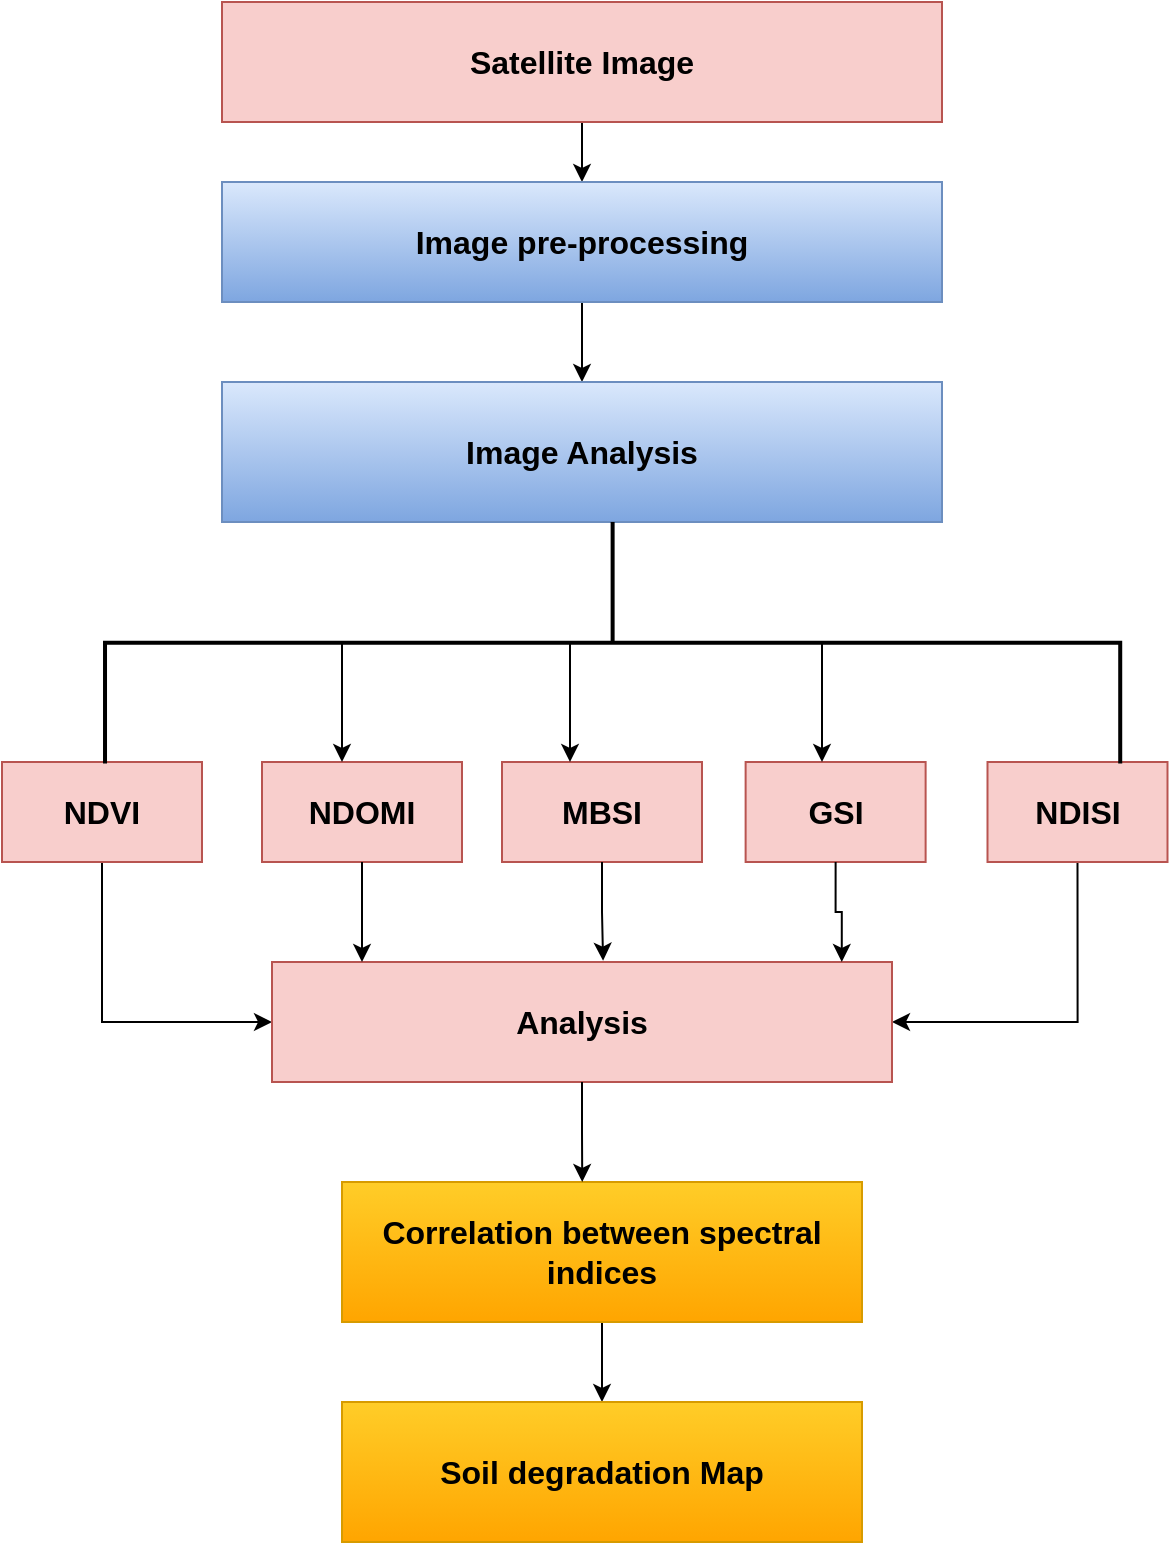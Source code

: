 <mxfile version="24.7.13">
  <diagram name="Page-1" id="58UBv90gL8MjTvQ0BdN7">
    <mxGraphModel dx="1032" dy="501" grid="1" gridSize="10" guides="1" tooltips="1" connect="1" arrows="1" fold="1" page="1" pageScale="1" pageWidth="827" pageHeight="1169" math="0" shadow="0">
      <root>
        <mxCell id="0" />
        <mxCell id="1" parent="0" />
        <mxCell id="U_juzYRr8GewKVmxgIOD-14" style="edgeStyle=orthogonalEdgeStyle;rounded=0;orthogonalLoop=1;jettySize=auto;html=1;exitX=0.5;exitY=1;exitDx=0;exitDy=0;" parent="1" source="U_juzYRr8GewKVmxgIOD-2" target="U_juzYRr8GewKVmxgIOD-3" edge="1">
          <mxGeometry relative="1" as="geometry" />
        </mxCell>
        <mxCell id="U_juzYRr8GewKVmxgIOD-2" value="&lt;font style=&quot;font-size: 16px;&quot;&gt;&lt;b&gt;Satellite Image&lt;/b&gt;&lt;/font&gt;" style="rounded=0;whiteSpace=wrap;html=1;fillColor=#f8cecc;strokeColor=#b85450;" parent="1" vertex="1">
          <mxGeometry x="240" y="180" width="360" height="60" as="geometry" />
        </mxCell>
        <mxCell id="U_juzYRr8GewKVmxgIOD-15" style="edgeStyle=orthogonalEdgeStyle;rounded=0;orthogonalLoop=1;jettySize=auto;html=1;exitX=0.5;exitY=1;exitDx=0;exitDy=0;" parent="1" source="U_juzYRr8GewKVmxgIOD-3" target="U_juzYRr8GewKVmxgIOD-4" edge="1">
          <mxGeometry relative="1" as="geometry" />
        </mxCell>
        <mxCell id="U_juzYRr8GewKVmxgIOD-3" value="&lt;font style=&quot;font-size: 16px;&quot;&gt;&lt;b&gt;Image pre-processing&lt;/b&gt;&lt;/font&gt;" style="rounded=0;whiteSpace=wrap;html=1;fillColor=#dae8fc;strokeColor=#6c8ebf;gradientColor=#7ea6e0;" parent="1" vertex="1">
          <mxGeometry x="240" y="270" width="360" height="60" as="geometry" />
        </mxCell>
        <mxCell id="U_juzYRr8GewKVmxgIOD-4" value="&lt;font style=&quot;font-size: 16px;&quot;&gt;&lt;b&gt;Image Analysis&lt;/b&gt;&lt;/font&gt;" style="rounded=0;whiteSpace=wrap;html=1;fillColor=#dae8fc;strokeColor=#6c8ebf;gradientColor=#7ea6e0;" parent="1" vertex="1">
          <mxGeometry x="240" y="370" width="360" height="70" as="geometry" />
        </mxCell>
        <mxCell id="U_juzYRr8GewKVmxgIOD-5" value="&lt;font style=&quot;font-size: 16px;&quot;&gt;&lt;b&gt;NDOMI&lt;/b&gt;&lt;/font&gt;" style="rounded=0;whiteSpace=wrap;html=1;fillColor=#f8cecc;strokeColor=#b85450;" parent="1" vertex="1">
          <mxGeometry x="260" y="560" width="100" height="50" as="geometry" />
        </mxCell>
        <mxCell id="b1wOySysg9WmNA8sPAV4-6" style="edgeStyle=orthogonalEdgeStyle;rounded=0;orthogonalLoop=1;jettySize=auto;html=1;exitX=0.5;exitY=1;exitDx=0;exitDy=0;entryX=0;entryY=0.5;entryDx=0;entryDy=0;" edge="1" parent="1" source="U_juzYRr8GewKVmxgIOD-7" target="b1wOySysg9WmNA8sPAV4-1">
          <mxGeometry relative="1" as="geometry" />
        </mxCell>
        <mxCell id="U_juzYRr8GewKVmxgIOD-7" value="&lt;font style=&quot;font-size: 16px;&quot;&gt;&lt;b&gt;NDVI&lt;/b&gt;&lt;/font&gt;" style="rounded=0;whiteSpace=wrap;html=1;fillColor=#f8cecc;strokeColor=#b85450;" parent="1" vertex="1">
          <mxGeometry x="130" y="560" width="100" height="50" as="geometry" />
        </mxCell>
        <mxCell id="U_juzYRr8GewKVmxgIOD-8" value="&lt;font style=&quot;font-size: 16px;&quot;&gt;&lt;b&gt;GSI&lt;/b&gt;&lt;/font&gt;" style="rounded=0;whiteSpace=wrap;html=1;fillColor=#f8cecc;strokeColor=#b85450;" parent="1" vertex="1">
          <mxGeometry x="501.81" y="560" width="90" height="50" as="geometry" />
        </mxCell>
        <mxCell id="U_juzYRr8GewKVmxgIOD-9" value="&lt;font style=&quot;font-size: 16px;&quot;&gt;&lt;b&gt;MBSI&lt;/b&gt;&lt;/font&gt;" style="rounded=0;whiteSpace=wrap;html=1;fillColor=#f8cecc;strokeColor=#b85450;" parent="1" vertex="1">
          <mxGeometry x="380" y="560" width="100" height="50" as="geometry" />
        </mxCell>
        <mxCell id="b1wOySysg9WmNA8sPAV4-2" style="edgeStyle=orthogonalEdgeStyle;rounded=0;orthogonalLoop=1;jettySize=auto;html=1;exitX=0.5;exitY=1;exitDx=0;exitDy=0;entryX=1;entryY=0.5;entryDx=0;entryDy=0;" edge="1" parent="1" source="U_juzYRr8GewKVmxgIOD-10" target="b1wOySysg9WmNA8sPAV4-1">
          <mxGeometry relative="1" as="geometry">
            <Array as="points">
              <mxPoint x="668" y="690" />
            </Array>
          </mxGeometry>
        </mxCell>
        <mxCell id="U_juzYRr8GewKVmxgIOD-10" value="&lt;font style=&quot;font-size: 16px;&quot;&gt;&lt;b&gt;NDISI&lt;/b&gt;&lt;/font&gt;" style="rounded=0;whiteSpace=wrap;html=1;fillColor=#f8cecc;strokeColor=#b85450;" parent="1" vertex="1">
          <mxGeometry x="622.75" y="560" width="90" height="50" as="geometry" />
        </mxCell>
        <mxCell id="b1wOySysg9WmNA8sPAV4-17" style="edgeStyle=orthogonalEdgeStyle;rounded=0;orthogonalLoop=1;jettySize=auto;html=1;exitX=0.5;exitY=1;exitDx=0;exitDy=0;" edge="1" parent="1" source="U_juzYRr8GewKVmxgIOD-11" target="U_juzYRr8GewKVmxgIOD-12">
          <mxGeometry relative="1" as="geometry" />
        </mxCell>
        <mxCell id="U_juzYRr8GewKVmxgIOD-11" value="&lt;font style=&quot;font-size: 16px;&quot;&gt;&lt;b&gt;Correlation between spectral indices&lt;/b&gt;&lt;/font&gt;" style="rounded=0;whiteSpace=wrap;html=1;fillColor=#ffcd28;strokeColor=#d79b00;gradientColor=#ffa500;" parent="1" vertex="1">
          <mxGeometry x="300" y="770" width="260" height="70" as="geometry" />
        </mxCell>
        <mxCell id="U_juzYRr8GewKVmxgIOD-12" value="&lt;font style=&quot;font-size: 16px;&quot;&gt;&lt;b&gt;Soil degradation Map&lt;/b&gt;&lt;/font&gt;" style="rounded=0;whiteSpace=wrap;html=1;fillColor=#ffcd28;strokeColor=#d79b00;gradientColor=#ffa500;" parent="1" vertex="1">
          <mxGeometry x="300" y="880" width="260" height="70" as="geometry" />
        </mxCell>
        <mxCell id="U_juzYRr8GewKVmxgIOD-16" value="" style="strokeWidth=2;html=1;shape=mxgraph.flowchart.annotation_2;align=left;labelPosition=right;pointerEvents=1;rotation=90;" parent="1" vertex="1">
          <mxGeometry x="374.95" y="246.55" width="120.72" height="507.6" as="geometry" />
        </mxCell>
        <mxCell id="b1wOySysg9WmNA8sPAV4-1" value="&lt;font style=&quot;font-size: 16px;&quot;&gt;&lt;b&gt;Analysis&lt;/b&gt;&lt;/font&gt;" style="rounded=0;whiteSpace=wrap;html=1;fillColor=#f8cecc;strokeColor=#b85450;" vertex="1" parent="1">
          <mxGeometry x="265" y="660" width="310" height="60" as="geometry" />
        </mxCell>
        <mxCell id="b1wOySysg9WmNA8sPAV4-3" style="edgeStyle=orthogonalEdgeStyle;rounded=0;orthogonalLoop=1;jettySize=auto;html=1;exitX=0.5;exitY=1;exitDx=0;exitDy=0;entryX=0.919;entryY=0;entryDx=0;entryDy=0;entryPerimeter=0;" edge="1" parent="1" source="U_juzYRr8GewKVmxgIOD-8" target="b1wOySysg9WmNA8sPAV4-1">
          <mxGeometry relative="1" as="geometry" />
        </mxCell>
        <mxCell id="b1wOySysg9WmNA8sPAV4-4" style="edgeStyle=orthogonalEdgeStyle;rounded=0;orthogonalLoop=1;jettySize=auto;html=1;exitX=0.5;exitY=1;exitDx=0;exitDy=0;entryX=0.534;entryY=-0.011;entryDx=0;entryDy=0;entryPerimeter=0;" edge="1" parent="1" source="U_juzYRr8GewKVmxgIOD-9" target="b1wOySysg9WmNA8sPAV4-1">
          <mxGeometry relative="1" as="geometry" />
        </mxCell>
        <mxCell id="b1wOySysg9WmNA8sPAV4-5" style="edgeStyle=orthogonalEdgeStyle;rounded=0;orthogonalLoop=1;jettySize=auto;html=1;exitX=0.5;exitY=1;exitDx=0;exitDy=0;" edge="1" parent="1" source="U_juzYRr8GewKVmxgIOD-5">
          <mxGeometry relative="1" as="geometry">
            <mxPoint x="310" y="660" as="targetPoint" />
          </mxGeometry>
        </mxCell>
        <mxCell id="b1wOySysg9WmNA8sPAV4-13" value="" style="endArrow=classic;html=1;rounded=0;" edge="1" parent="1">
          <mxGeometry width="50" height="50" relative="1" as="geometry">
            <mxPoint x="540" y="500" as="sourcePoint" />
            <mxPoint x="540" y="560" as="targetPoint" />
            <Array as="points">
              <mxPoint x="540" y="520" />
            </Array>
          </mxGeometry>
        </mxCell>
        <mxCell id="b1wOySysg9WmNA8sPAV4-14" value="" style="endArrow=classic;html=1;rounded=0;" edge="1" parent="1">
          <mxGeometry width="50" height="50" relative="1" as="geometry">
            <mxPoint x="414" y="500" as="sourcePoint" />
            <mxPoint x="414" y="560" as="targetPoint" />
            <Array as="points">
              <mxPoint x="414" y="520" />
            </Array>
          </mxGeometry>
        </mxCell>
        <mxCell id="b1wOySysg9WmNA8sPAV4-15" value="" style="endArrow=classic;html=1;rounded=0;" edge="1" parent="1">
          <mxGeometry width="50" height="50" relative="1" as="geometry">
            <mxPoint x="300" y="500" as="sourcePoint" />
            <mxPoint x="300" y="560" as="targetPoint" />
            <Array as="points">
              <mxPoint x="300" y="520" />
            </Array>
          </mxGeometry>
        </mxCell>
        <mxCell id="b1wOySysg9WmNA8sPAV4-16" style="edgeStyle=orthogonalEdgeStyle;rounded=0;orthogonalLoop=1;jettySize=auto;html=1;exitX=0.5;exitY=1;exitDx=0;exitDy=0;entryX=0.462;entryY=0;entryDx=0;entryDy=0;entryPerimeter=0;" edge="1" parent="1" source="b1wOySysg9WmNA8sPAV4-1" target="U_juzYRr8GewKVmxgIOD-11">
          <mxGeometry relative="1" as="geometry" />
        </mxCell>
      </root>
    </mxGraphModel>
  </diagram>
</mxfile>
